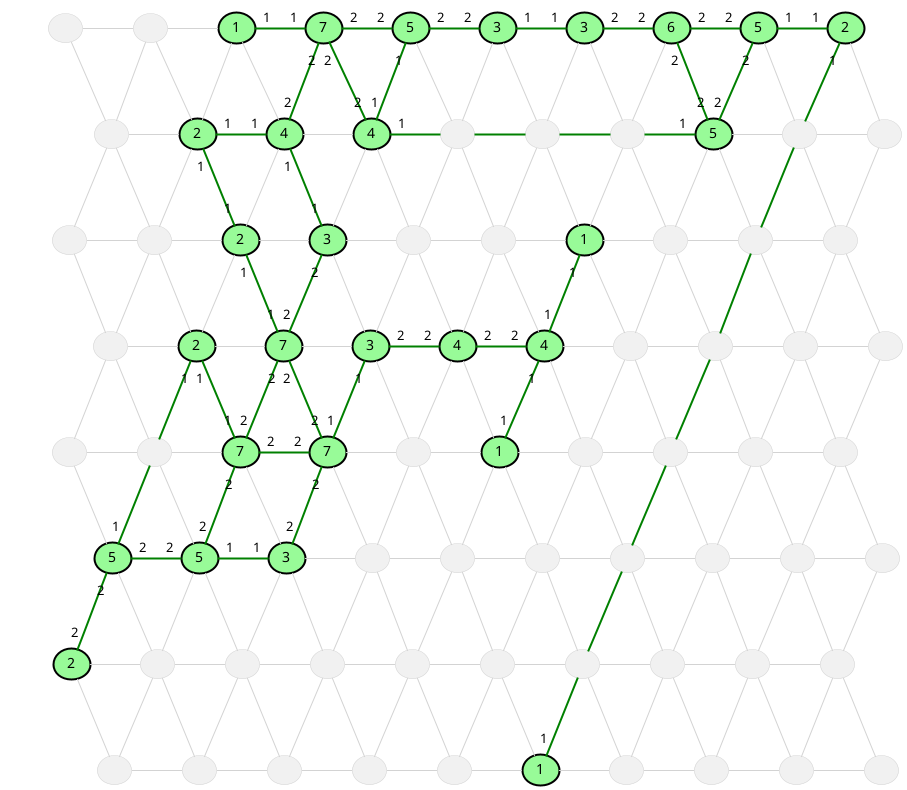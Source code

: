@startuml hashiwokakero
skinparam nodesep 50
skinparam ranksep 75

( ) as a1 #line:lightgrey 
( ) as b1 #line:lightgrey
(1) as c1 #palegreen;line:black;line.bold;
(7) as d1 #palegreen;line:black;line.bold;
(5) as e1 #palegreen;line:black;line.bold;
(3) as f1 #palegreen;line:black;line.bold;
(3) as g1 #palegreen;line:black;line.bold;
(6) as h1 #palegreen;line:black;line.bold;
(5) as i1 #palegreen;line:black;line.bold;
(2) as j1 #palegreen;line:black;line.bold;

(X) as dummy2 
hide dummy2
( ) as a2 #line:lightgrey
(2) as b2 #palegreen;line:black;line.bold;
(4) as c2 #palegreen;line:black;line.bold;
(4) as d2 #palegreen;line:black;line.bold;
( ) as e2 #line:lightgrey
( ) as f2 #line:lightgrey
( ) as g2 #line:lightgrey
(5) as h2 #palegreen;line:black;line.bold;
( ) as i2 #line:lightgrey
( ) as j2 #line:lightgrey

( ) as a3 #line:lightgrey
( ) as b3 #line:lightgrey
(2) as c3 #palegreen;line:black;line.bold;
(3) as d3 #palegreen;line:black;line.bold;
( ) as e3 #line:lightgrey
( ) as f3 #line:lightgrey
(1) as g3 #palegreen;line:black;line.bold;
( ) as h3 #line:lightgrey
( ) as i3 #line:lightgrey
( ) as j3 #line:lightgrey

(X) as dummy4 
hide dummy4
( ) as a4 #line:lightgrey
(2) as b4 #palegreen;line:black;line.bold;
(7) as c4 #palegreen;line:black;line.bold;
(3) as d4 #palegreen;line:black;line.bold;
(4) as e4 #palegreen;line:black;line.bold;
(4) as f4 #palegreen;line:black;line.bold;
( ) as g4 #line:lightgrey 
( ) as h4 #line:lightgrey
( ) as i4 #line:lightgrey
( ) as j4 #line:lightgrey

( ) as a5 #line:lightgrey
( ) as b5 #line:lightgrey
(7) as c5 #palegreen;line:black;line.bold;
(7) as d5 #palegreen;line:black;line.bold;
( ) as e5 #line:lightgrey
(1) as f5 #palegreen;line:black;line.bold;
( ) as g5 #line:lightgrey
( ) as h5 #line:lightgrey
( ) as i5 #line:lightgrey
( ) as j5 #line:lightgrey

(X) as dummy6 
hide dummy6
(5) as a6 #palegreen;line:black;line.bold;
(5) as b6 #palegreen;line:black;line.bold;
(3) as c6 #palegreen;line:black;line.bold;
( ) as d6 #line:lightgrey
( ) as e6 #line:lightgrey
( ) as f6 #line:lightgrey
( ) as g6 #line:lightgrey
( ) as h6 #line:lightgrey
( ) as i6 #line:lightgrey
( ) as j6 #line:lightgrey

(2) as a7 #palegreen;line:black;line.bold;
( ) as b7 #line:lightgrey
( ) as c7 #line:lightgrey
( ) as d7 #line:lightgrey
( ) as e7 #line:lightgrey
( ) as f7 #line:lightgrey
( ) as g7 #line:lightgrey
( ) as h7 #line:lightgrey
( ) as i7 #line:lightgrey
( ) as j7 #line:lightgrey

(X) as dummy8 
hide dummy8
( ) as a8 #line:lightgrey 
( ) as b8 #line:lightgrey
( ) as c8 #line:lightgrey
( ) as d8 #line:lightgrey
( ) as e8 #line:lightgrey
(1) as f8 #palegreen;line:black;line.bold;
( ) as g8 #line:lightgrey
( ) as h8 #line:lightgrey
( ) as i8 #line:lightgrey
( ) as j8 #line:lightgrey

' ---

a1 - b1 #line:lightgrey 
b1 - c1 #line:lightgrey 
c1 "1"-"1" d1 #line:green;line.bold;
d1 "2"-"2" e1 #line:green;line.bold;
e1 "2"-"2" f1 #line:green;line.bold;
f1 "1"-"1" g1 #line:green;line.bold;
g1 "2"-"2" h1 #line:green;line.bold;
h1 "2"-"2" i1 #line:green;line.bold;
i1 "1"-"1" j1 #line:green;line.bold;

dummy2-[hidden]a2 
a1 -[hidden]d- dummy2
dummy2 -[hidden]d- a3
a2 - b2 #line:lightgrey
b2 "1"-"1" c2 #line:green;line.bold;
c2 - d2 #line:lightgrey
d2 "1"- e2 #line:green;line.bold;
e2 - f2 #line:green;line.bold;
f2 - g2 #line:green;line.bold;
g2 -"1" h2 #line:green;line.bold;
h2 - i2 #line:lightgrey
i2 - j2 #line:lightgrey

a3 - b3 #line:lightgrey
b3 - c3 #line:lightgrey
c3 - d3 #line:lightgrey
d3 - e3 #line:lightgrey
e3 - f3 #line:lightgrey
f3 - g3 #line:lightgrey
g3 - h3 #line:lightgrey
h3 - i3 #line:lightgrey
i3 - j3 #line:lightgrey

dummy4-[hidden]a4 
a3 -[hidden]d- dummy4
dummy4 -[hidden]d- a5
a4 - b4 #line:lightgrey
b4 - c4 #line:lightgrey
c4 - d4 #line:lightgrey
d4 "2"-"2" e4 #line:green;line.bold;
e4 "2"-"2" f4 #line:green;line.bold;
f4 - g4 #line:lightgrey
g4 - h4 #line:lightgrey
h4 - i4 #line:lightgrey
i4 - j4 #line:lightgrey

a5 - b5 #line:lightgrey
b5 - c5 #line:lightgrey
c5 "2"-"2" d5 #line:green;line.bold;
d5 - e5 #line:lightgrey
e5 - f5 #line:lightgrey
f5 - g5 #line:lightgrey
g5 - h5 #line:lightgrey
h5 - i5 #line:lightgrey
i5 - j5 #line:lightgrey

dummy6-[hidden]a6 
a5 -[hidden]d- dummy6
dummy6 -[hidden]d- a7
a6 "2"-"2" b6 #line:green;line.bold;
b6 "1"-"1" c6 #line:green;line.bold; 
c6 - d6 #line:lightgrey
d6 - e6 #line:lightgrey
e6 - f6 #line:lightgrey
f6 - g6 #line:lightgrey
g6 - h6 #line:lightgrey
h6 - i6 #line:lightgrey
i6 - j6 #line:lightgrey

a7 - b7 #line:lightgrey
b7 - c7 #line:lightgrey
c7 - d7 #line:lightgrey
d7 - e7 #line:lightgrey
e7 - f7 #line:lightgrey
f7 - g7 #line:lightgrey
g7 - h7 #line:lightgrey
h7 - i7 #line:lightgrey
i7 - j7 #line:lightgrey

dummy8 -[hidden]a8
a7 -[hidden]d- dummy8
a8 - b8 #line:lightgrey
b8 - c8 #line:lightgrey
c8 - d8 #line:lightgrey
d8 - e8 #line:lightgrey
e8 - f8 #line:lightgrey
f8 - g8 #line:lightgrey
g8 - h8 #line:lightgrey
h8 - i8 #line:lightgrey
i8 - j8 #line:lightgrey

' ---

a1 -d- a2 #line:lightgrey
b1 -d- b2 #line:lightgrey
c1 -d- c2 #line:lightgrey
d1 "2" -d- "2" d2 #line:green;line.bold;
e1 -d- e2 #line:lightgrey
f1 -d- f2 #line:lightgrey
g1 -d- g2 #line:lightgrey
h1 "2"-d-"2" h2 #line:green;line.bold;
i1 -d- i2 #line:lightgrey
j1 -d- j2 #line:lightgrey

b1 -d- a2 #line:lightgrey
c1 -d- b2 #line:lightgrey
d1 "2"-d-"2" c2 #line:green;line.bold;
e1 "1"-d-"1" d2 #line:green;line.bold;
f1 -d- e2 #line:lightgrey
g1 -d- f2 #line:lightgrey
h1 -d- g2 #line:lightgrey
i1 "2"-d-"2" h2 #line:green;line.bold;
j1 "1"-d- i2 #line:green;line.bold;

a2 -d- a3 #line:lightgrey
b2 -d- b3 #line:lightgrey
c2 -d- c3 #line:lightgrey
d2 -d- d3 #line:lightgrey
e2 -d- e3 #line:lightgrey
f2 -d- f3 #line:lightgrey
g2 -d- g3 #line:lightgrey
h2 -d- h3 #line:lightgrey
i2 -d- i3 #line:green;line.bold;
j2 -d- j3 #line:lightgrey

a2 -d- b3 #line:lightgrey
b2 "1"-d-"1" c3 #line:green;line.bold;
c2 "1"-d-"1" d3 #line:green;line.bold;
d2 -d- e3 #line:lightgrey
e2 -d- f3 #line:lightgrey
f2 -d- g3 #line:lightgrey
g2 -d- h3 #line:lightgrey
h2 -d- i3 #line:lightgrey
i2 -d- j3 #line:lightgrey

a3 -d- a4 #line:lightgrey
b3 -d- b4 #line:lightgrey
c3 "1"-d-"1" c4 #line:green;line.bold;
d3 -d- d4 #line:lightgrey
e3 -d- e4 #line:lightgrey
f3 -d- f4 #line:lightgrey
g3 -d- g4 #line:lightgrey
h3 -d- h4 #line:lightgrey
i3 -d- i4 #line:lightgrey
j3 -d- j4 #line:lightgrey

b3 -d- a4 #line:lightgrey
c3 -d- b4 #line:lightgrey
d3 "2"-d-"2" c4 #line:green;line.bold;
e3 -d- d4 #line:lightgrey
f3 -d- e4 #line:lightgrey
g3 "1"-d-"1" f4 #line:green;line.bold;
h3 -d- g4 #line:lightgrey
i3 -d- h4 #line:green;line.bold;
j3 -d- i4 #line:lightgrey

a4 -d- a5 #line:lightgrey
b4 "1"-d- b5 #line:green;line.bold;
c4 "2"-d-"2" c5 #line:green;line.bold;
d4 "1"-d-"1" d5 #line:green;line.bold;
e4 -d- e5 #line:lightgrey
f4 "1"-d-"1" f5 #line:green;line.bold;
g4 -d- g5 #line:lightgrey
h4 -d- h5 #line:green;line.bold;
i4 -d- i5 #line:lightgrey
j4 -d- j5 #line:lightgrey

a4 -d- b5 #line:lightgrey
b4 "1"-d-"1" c5 #line:green;line.bold;
c4 "2"-d-"2" d5 #line:green;line.bold;
d4 -d- e5 #line:lightgrey
e4 -d- f5 #line:lightgrey
f4 -d- g5 #line:lightgrey
g4 -d- h5 #line:lightgrey
h4 -d- i5 #line:lightgrey
i4 -d- j5 #line:lightgrey

a5 -d- a6 #line:lightgrey
b5 -d- b6 #line:lightgrey
c5 -d- c6 #line:lightgrey
d5 -d- d6 #line:lightgrey
e5 -d- e6 #line:lightgrey
f5 -d- f6 #line:lightgrey
g5 -d- g6 #line:lightgrey
h5 -d- h6 #line:lightgrey
i5 -d- i6 #line:lightgrey
j5 -d- j6 #line:lightgrey

b5 -d-"1" a6 #line:green;line.bold;
c5 "2"-d-"2" b6 #line:green;line.bold;
d5 "2"-d-"2" c6 #line:green;line.bold;
e5 -d- d6 #line:lightgrey
f5 -d- e6 #line:lightgrey
g5 -d- f6 #line:lightgrey
h5 -d- g6 #line:green;line.bold;
i5 -d- h6 #line:lightgrey
j5 -d- i6 #line:lightgrey

a6 "2"-d-"2" a7 #line:green;line.bold;
b6 -d- b7 #line:lightgrey
c6 -d- c7 #line:lightgrey
d6 -d- d7 #line:lightgrey
e6 -d- e7 #line:lightgrey
f6 -d- f7 #line:lightgrey
g6 -d- g7 #line:green;line.bold;
h6 -d- h7 #line:lightgrey
i6 -d- i7 #line:lightgrey
j6 -d- j7 #line:lightgrey

a6 -d- b7 #line:lightgrey
b6 -d- c7 #line:lightgrey
c6 -d- d7 #line:lightgrey
d6 -d- e7 #line:lightgrey
e6 -d- f7 #line:lightgrey
f6 -d- g7 #line:lightgrey
g6 -d- h7 #line:lightgrey
h6 -d- i7 #line:lightgrey
i6 -d- j7 #line:lightgrey

a7 -d- a8 #line:lightgrey
b7 -d- b8 #line:lightgrey
c7 -d- c8 #line:lightgrey
d7 -d- d8 #line:lightgrey
e7 -d- e8 #line:lightgrey
f7 -d- f8 #line:lightgrey
g7 -d- g8 #line:lightgrey
h7 -d- h8 #line:lightgrey
i7 -d- i8 #line:lightgrey
j7 -d- j8 #line:lightgrey

b7 -d- a8 #line:lightgrey
c7 -d- b8 #line:lightgrey
d7 -d- c8 #line:lightgrey
e7 -d- d8 #line:lightgrey
f7 -d- e8 #line:lightgrey
g7 -d-"1" f8 #line:green;line.bold;
h7 -d- g8 #line:lightgrey
i7 -d- h8 #line:lightgrey
j7 -d- i8 #line:lightgrey
 



@enduml